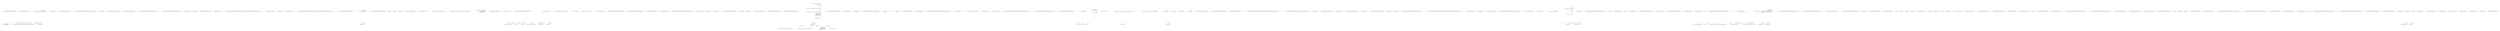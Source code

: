 digraph  {
m0_6 [cluster="Nancy.ViewEngines.DefaultViewLocationCache.GetLocatedViews()", file="DefaultViewLocationCache.cs", label="Entry Nancy.ViewEngines.DefaultViewLocationCache.GetLocatedViews()", span="19-19"];
m0_7 [cluster="Nancy.ViewEngines.DefaultViewLocationCache.GetLocatedViews()", file="DefaultViewLocationCache.cs", label="var supportedViewExtensions =\r\n                GetSupportedViewExtensions()", span="21-22"];
m0_8 [cluster="Nancy.ViewEngines.DefaultViewLocationCache.GetLocatedViews()", file="DefaultViewLocationCache.cs", label="var viewsLocatedByProviders = \r\n                this.viewLocationProvider.GetLocatedViews(supportedViewExtensions)", span="24-25"];
m0_9 [cluster="Nancy.ViewEngines.DefaultViewLocationCache.GetLocatedViews()", file="DefaultViewLocationCache.cs", label="return viewsLocatedByProviders;", span="27-27"];
m0_10 [cluster="Nancy.ViewEngines.DefaultViewLocationCache.GetLocatedViews()", file="DefaultViewLocationCache.cs", label="Exit Nancy.ViewEngines.DefaultViewLocationCache.GetLocatedViews()", span="19-19"];
m0_12 [cluster="Nancy.ViewEngines.IViewLocationProvider.GetLocatedViews(System.Collections.Generic.IEnumerable<string>)", file="DefaultViewLocationCache.cs", label="Entry Nancy.ViewEngines.IViewLocationProvider.GetLocatedViews(System.Collections.Generic.IEnumerable<string>)", span="15-15"];
m0_25 [cluster="Unk.GetEnumerator", file="DefaultViewLocationCache.cs", label="Entry Unk.GetEnumerator", span=""];
m0_21 [cluster="Nancy.ViewEngines.DefaultViewLocationCache.GetEnumerator()", file="DefaultViewLocationCache.cs", label="Entry Nancy.ViewEngines.DefaultViewLocationCache.GetEnumerator()", span="37-37"];
m0_22 [cluster="Nancy.ViewEngines.DefaultViewLocationCache.GetEnumerator()", file="DefaultViewLocationCache.cs", label="return StaticConfiguration.DisableCaches ? this.GetLocatedViews().GetEnumerator() : this.locatedViews.GetEnumerator();", span="39-39"];
m0_23 [cluster="Nancy.ViewEngines.DefaultViewLocationCache.GetEnumerator()", file="DefaultViewLocationCache.cs", label="Exit Nancy.ViewEngines.DefaultViewLocationCache.GetEnumerator()", span="37-37"];
m0_26 [cluster="Nancy.ViewEngines.DefaultViewLocationCache.System.Collections.IEnumerable.GetEnumerator()", file="DefaultViewLocationCache.cs", label="Entry Nancy.ViewEngines.DefaultViewLocationCache.System.Collections.IEnumerable.GetEnumerator()", span="42-42"];
m0_27 [cluster="Nancy.ViewEngines.DefaultViewLocationCache.System.Collections.IEnumerable.GetEnumerator()", file="DefaultViewLocationCache.cs", label="return GetEnumerator();", span="44-44"];
m0_28 [cluster="Nancy.ViewEngines.DefaultViewLocationCache.System.Collections.IEnumerable.GetEnumerator()", file="DefaultViewLocationCache.cs", label="Exit Nancy.ViewEngines.DefaultViewLocationCache.System.Collections.IEnumerable.GetEnumerator()", span="42-42"];
m0_11 [cluster="Unk.GetSupportedViewExtensions", file="DefaultViewLocationCache.cs", label="Entry Unk.GetSupportedViewExtensions", span=""];
m0_16 [cluster="Unk.SelectMany", file="DefaultViewLocationCache.cs", label="Entry Unk.SelectMany", span=""];
m0_24 [cluster="System.Collections.Generic.IEnumerable<T>.GetEnumerator()", file="DefaultViewLocationCache.cs", label="Entry System.Collections.Generic.IEnumerable<T>.GetEnumerator()", span="0-0"];
m0_5 [cluster="Unk.GetLocatedViews", file="DefaultViewLocationCache.cs", label="Entry Unk.GetLocatedViews", span=""];
m0_0 [cluster="Nancy.ViewEngines.DefaultViewLocationCache.DefaultViewLocationCache(Nancy.ViewEngines.IViewLocationProvider, System.Collections.Generic.IEnumerable<Nancy.ViewEngines.IViewEngine>)", file="DefaultViewLocationCache.cs", label="Entry Nancy.ViewEngines.DefaultViewLocationCache.DefaultViewLocationCache(Nancy.ViewEngines.IViewLocationProvider, System.Collections.Generic.IEnumerable<Nancy.ViewEngines.IViewEngine>)", span="12-12"];
m0_1 [cluster="Nancy.ViewEngines.DefaultViewLocationCache.DefaultViewLocationCache(Nancy.ViewEngines.IViewLocationProvider, System.Collections.Generic.IEnumerable<Nancy.ViewEngines.IViewEngine>)", file="DefaultViewLocationCache.cs", label="this.viewLocationProvider = viewLocationProvider", span="14-14"];
m0_2 [cluster="Nancy.ViewEngines.DefaultViewLocationCache.DefaultViewLocationCache(Nancy.ViewEngines.IViewLocationProvider, System.Collections.Generic.IEnumerable<Nancy.ViewEngines.IViewEngine>)", file="DefaultViewLocationCache.cs", label="this.viewEngines = viewEngines", span="15-15"];
m0_3 [cluster="Nancy.ViewEngines.DefaultViewLocationCache.DefaultViewLocationCache(Nancy.ViewEngines.IViewLocationProvider, System.Collections.Generic.IEnumerable<Nancy.ViewEngines.IViewEngine>)", file="DefaultViewLocationCache.cs", label="this.locatedViews = GetLocatedViews()", span="16-16"];
m0_4 [cluster="Nancy.ViewEngines.DefaultViewLocationCache.DefaultViewLocationCache(Nancy.ViewEngines.IViewLocationProvider, System.Collections.Generic.IEnumerable<Nancy.ViewEngines.IViewEngine>)", file="DefaultViewLocationCache.cs", label="Exit Nancy.ViewEngines.DefaultViewLocationCache.DefaultViewLocationCache(Nancy.ViewEngines.IViewLocationProvider, System.Collections.Generic.IEnumerable<Nancy.ViewEngines.IViewEngine>)", span="12-12"];
m0_13 [cluster="Nancy.ViewEngines.DefaultViewLocationCache.GetSupportedViewExtensions()", file="DefaultViewLocationCache.cs", label="Entry Nancy.ViewEngines.DefaultViewLocationCache.GetSupportedViewExtensions()", span="30-30"];
m0_14 [cluster="Nancy.ViewEngines.DefaultViewLocationCache.GetSupportedViewExtensions()", file="DefaultViewLocationCache.cs", label="return this.viewEngines\r\n                .SelectMany(engine => engine.Extensions)\r\n                .Distinct();", span="32-34"];
m0_15 [cluster="Nancy.ViewEngines.DefaultViewLocationCache.GetSupportedViewExtensions()", file="DefaultViewLocationCache.cs", label="Exit Nancy.ViewEngines.DefaultViewLocationCache.GetSupportedViewExtensions()", span="30-30"];
m0_18 [cluster="lambda expression", file="DefaultViewLocationCache.cs", label="Entry lambda expression", span="33-33"];
m0_19 [cluster="lambda expression", file="DefaultViewLocationCache.cs", label="engine.Extensions", span="33-33"];
m0_20 [cluster="lambda expression", file="DefaultViewLocationCache.cs", label="Exit lambda expression", span="33-33"];
m0_17 [cluster="Unk.Distinct", file="DefaultViewLocationCache.cs", label="Entry Unk.Distinct", span=""];
m0_29 [file="DefaultViewLocationCache.cs", label="Nancy.ViewEngines.DefaultViewLocationCache", span=""];
m1_0 [cluster="Nancy.Diagnostics.DiagnosticsHook.DiagnosticsHook()", file="DiagnosticsHook.cs", label="Entry Nancy.Diagnostics.DiagnosticsHook.DiagnosticsHook()", span="18-18"];
m1_1 [cluster="Nancy.Diagnostics.DiagnosticsHook.DiagnosticsHook()", color=green, community=0, file="DiagnosticsHook.cs", label="var keyGenerator = new DefaultModuleKeyGenerator()", prediction=0, span="20-20"];
m1_2 [cluster="Nancy.Diagnostics.DiagnosticsHook.DiagnosticsHook()", color=green, community=0, file="DiagnosticsHook.cs", label="var diagnosticsModuleCatalog = new DiagnosticsModuleCatalog(keyGenerator)", prediction=1, span="21-21"];
m1_4 [cluster="Nancy.Diagnostics.DiagnosticsHook.DiagnosticsHook()", color=green, community=0, file="DiagnosticsHook.cs", label="DiagnosticsRouteCache = new RouteCache(diagnosticsModuleCatalog, keyGenerator, new DefaultNancyContextFactory())", prediction=2, span="28-28"];
m1_3 [cluster="Nancy.Diagnostics.DiagnosticsHook.DiagnosticsHook()", color=green, community=1, file="DiagnosticsHook.cs", label="DiagnosticsRouteResolver = new DefaultRouteResolver(\r\n                diagnosticsModuleCatalog,\r\n                new DefaultRoutePatternMatcher(),\r\n                new DiagnosticsModuleBuilder())", prediction=3, span="23-26"];
m1_5 [cluster="Nancy.Diagnostics.DiagnosticsHook.DiagnosticsHook()", file="DiagnosticsHook.cs", label="Exit Nancy.Diagnostics.DiagnosticsHook.DiagnosticsHook()", span="18-18"];
m1_29 [cluster="Nancy.Diagnostics.DiagnosticsHook.ExecuteDiagnosticsModule(Nancy.NancyContext)", file="DiagnosticsHook.cs", label="Entry Nancy.Diagnostics.DiagnosticsHook.ExecuteDiagnosticsModule(Nancy.NancyContext)", span="58-58"];
m1_30 [cluster="Nancy.Diagnostics.DiagnosticsHook.ExecuteDiagnosticsModule(Nancy.NancyContext)", color=green, community=0, file="DiagnosticsHook.cs", label="var resolveResult = DiagnosticsRouteResolver.Resolve(ctx, DiagnosticsRouteCache)", prediction=4, span="61-61"];
m1_31 [cluster="Nancy.Diagnostics.DiagnosticsHook.ExecuteDiagnosticsModule(Nancy.NancyContext)", color=green, community=0, file="DiagnosticsHook.cs", label="ctx.Parameters = resolveResult.Item2", prediction=5, span="63-63"];
m1_32 [cluster="Nancy.Diagnostics.DiagnosticsHook.ExecuteDiagnosticsModule(Nancy.NancyContext)", color=green, community=0, file="DiagnosticsHook.cs", label="var resolveResultPreReq = resolveResult.Item3", prediction=6, span="64-64"];
m1_33 [cluster="Nancy.Diagnostics.DiagnosticsHook.ExecuteDiagnosticsModule(Nancy.NancyContext)", color=green, community=0, file="DiagnosticsHook.cs", label="var resolveResultPostReq = resolveResult.Item4", prediction=6, span="65-65"];
m1_36 [cluster="Nancy.Diagnostics.DiagnosticsHook.ExecuteDiagnosticsModule(Nancy.NancyContext)", color=green, community=0, file="DiagnosticsHook.cs", label="ctx.Response = resolveResult.Item1.Invoke(resolveResult.Item2)", prediction=8, span="70-70"];
m1_34 [cluster="Nancy.Diagnostics.DiagnosticsHook.ExecuteDiagnosticsModule(Nancy.NancyContext)", color=green, community=0, file="DiagnosticsHook.cs", label="ExecuteRoutePreReq(ctx, resolveResultPreReq)", prediction=6, span="66-66"];
m1_35 [cluster="Nancy.Diagnostics.DiagnosticsHook.ExecuteDiagnosticsModule(Nancy.NancyContext)", color=green, community=0, file="DiagnosticsHook.cs", label="ctx.Response == null", prediction=6, span="68-68"];
m1_37 [cluster="Nancy.Diagnostics.DiagnosticsHook.ExecuteDiagnosticsModule(Nancy.NancyContext)", color=green, community=0, file="DiagnosticsHook.cs", label="ctx.Request.Method.ToUpperInvariant() == ''HEAD''", prediction=6, span="73-73"];
m1_38 [cluster="Nancy.Diagnostics.DiagnosticsHook.ExecuteDiagnosticsModule(Nancy.NancyContext)", color=green, community=0, file="DiagnosticsHook.cs", label="ctx.Response = new HeadResponse(ctx.Response)", prediction=12, span="75-75"];
m1_39 [cluster="Nancy.Diagnostics.DiagnosticsHook.ExecuteDiagnosticsModule(Nancy.NancyContext)", color=green, community=0, file="DiagnosticsHook.cs", label="resolveResultPostReq != null", prediction=6, span="78-78"];
m1_40 [cluster="Nancy.Diagnostics.DiagnosticsHook.ExecuteDiagnosticsModule(Nancy.NancyContext)", color=green, community=0, file="DiagnosticsHook.cs", label="resolveResultPostReq.Invoke(ctx)", prediction=6, span="80-80"];
m1_41 [cluster="Nancy.Diagnostics.DiagnosticsHook.ExecuteDiagnosticsModule(Nancy.NancyContext)", color=green, community=0, file="DiagnosticsHook.cs", label="return ctx.Response;", prediction=6, span="84-84"];
m1_42 [cluster="Nancy.Diagnostics.DiagnosticsHook.ExecuteDiagnosticsModule(Nancy.NancyContext)", file="DiagnosticsHook.cs", label="Exit Nancy.Diagnostics.DiagnosticsHook.ExecuteDiagnosticsModule(Nancy.NancyContext)", span="58-58"];
m1_6 [cluster="Nancy.Bootstrapper.DefaultModuleKeyGenerator.DefaultModuleKeyGenerator()", file="DiagnosticsHook.cs", label="Entry Nancy.Bootstrapper.DefaultModuleKeyGenerator.DefaultModuleKeyGenerator()", span="7-7"];
m1_47 [cluster="Nancy.HeadResponse.HeadResponse(Nancy.Response)", file="DiagnosticsHook.cs", label="Entry Nancy.HeadResponse.HeadResponse(Nancy.Response)", span="13-13"];
m1_28 [cluster="System.IO.Path.GetFileName(string)", file="DiagnosticsHook.cs", label="Entry System.IO.Path.GetFileName(string)", span="0-0"];
m1_27 [cluster="Nancy.Diagnostics.EmbeddedFileResponse.EmbeddedFileResponse(System.Reflection.Assembly, string, string)", file="DiagnosticsHook.cs", label="Entry Nancy.Diagnostics.EmbeddedFileResponse.EmbeddedFileResponse(System.Reflection.Assembly, string, string)", span="17-17"];
m1_55 [cluster="System.Func<T, TResult>.Invoke(T)", file="DiagnosticsHook.cs", label="Entry System.Func<T, TResult>.Invoke(T)", span="0-0"];
m1_46 [cluster="string.ToUpperInvariant()", file="DiagnosticsHook.cs", label="Entry string.ToUpperInvariant()", span="0-0"];
m1_48 [cluster="System.Action<T>.Invoke(T)", file="DiagnosticsHook.cs", label="Entry System.Action<T>.Invoke(T)", span="0-0"];
m1_9 [cluster="Nancy.Routing.DefaultRoutePatternMatcher.DefaultRoutePatternMatcher()", file="DiagnosticsHook.cs", label="Entry Nancy.Routing.DefaultRoutePatternMatcher.DefaultRoutePatternMatcher()", span="12-12"];
m1_11 [cluster="RouteCache.cstr", file="DiagnosticsHook.cs", label="Entry RouteCache.cstr", span=""];
m1_8 [cluster="DefaultRouteResolver.cstr", file="DiagnosticsHook.cs", label="Entry DefaultRouteResolver.cstr", span=""];
m1_26 [cluster="string.StartsWith(string, System.StringComparison)", file="DiagnosticsHook.cs", label="Entry string.StartsWith(string, System.StringComparison)", span="0-0"];
m1_12 [cluster="Nancy.DefaultNancyContextFactory.DefaultNancyContextFactory()", file="DiagnosticsHook.cs", label="Entry Nancy.DefaultNancyContextFactory.DefaultNancyContextFactory()", span="5-5"];
m1_13 [cluster="Nancy.Diagnostics.DiagnosticsHook.Enable(Nancy.Bootstrapper.IPipelines)", file="DiagnosticsHook.cs", label="Entry Nancy.Diagnostics.DiagnosticsHook.Enable(Nancy.Bootstrapper.IPipelines)", span="31-31"];
m1_14 [cluster="Nancy.Diagnostics.DiagnosticsHook.Enable(Nancy.Bootstrapper.IPipelines)", color=green, community=1, file="DiagnosticsHook.cs", label="pipelines.BeforeRequest.AddItemToStartOfPipeline(ctx =>\r\n                {\r\n                    if (!ctx.ControlPanelEnabled)\r\n                    {\r\n                        return null;\r\n                    }\r\n\r\n                    if (!ctx.Request.Path.StartsWith(ControlPanelPrefix, StringComparison.OrdinalIgnoreCase))\r\n                    {\r\n                        return null;\r\n                    }\r\n\r\n                    if (ctx.Request.Path.StartsWith(ResourcePrefix, StringComparison.OrdinalIgnoreCase))\r\n                    {\r\n                        return new EmbeddedFileResponse(\r\n                            typeof(DiagnosticsHook).Assembly,\r\n                            ''Nancy.Diagnostics.Resources'',\r\n                            Path.GetFileName(ctx.Request.Url.Path)\r\n                            );\r\n                    }\r\n\r\n                    return ExecuteDiagnosticsModule(ctx);\r\n                })", prediction=16, span="33-55"];
m1_15 [cluster="Nancy.Diagnostics.DiagnosticsHook.Enable(Nancy.Bootstrapper.IPipelines)", file="DiagnosticsHook.cs", label="Exit Nancy.Diagnostics.DiagnosticsHook.Enable(Nancy.Bootstrapper.IPipelines)", span="31-31"];
m1_7 [cluster="DiagnosticsModuleCatalog.cstr", file="DiagnosticsHook.cs", label="Entry DiagnosticsModuleCatalog.cstr", span=""];
m1_10 [cluster="DiagnosticsModuleBuilder.cstr", file="DiagnosticsHook.cs", label="Entry DiagnosticsModuleBuilder.cstr", span=""];
m1_43 [cluster="Nancy.Routing.IRouteResolver.Resolve(Nancy.NancyContext, Nancy.Routing.IRouteCache)", file="DiagnosticsHook.cs", label="Entry Nancy.Routing.IRouteResolver.Resolve(Nancy.NancyContext, Nancy.Routing.IRouteCache)", span="15-15"];
m1_17 [cluster="lambda expression", file="DiagnosticsHook.cs", label="Entry lambda expression", span="33-55"];
m1_18 [cluster="lambda expression", color=green, community=0, file="DiagnosticsHook.cs", label="!ctx.ControlPanelEnabled", prediction=17, span="35-35"];
m1_19 [cluster="lambda expression", color=green, community=0, file="DiagnosticsHook.cs", label="return null;", prediction=18, span="37-37"];
m1_20 [cluster="lambda expression", color=green, community=0, file="DiagnosticsHook.cs", label="!ctx.Request.Path.StartsWith(ControlPanelPrefix, StringComparison.OrdinalIgnoreCase)", prediction=19, span="40-40"];
m1_21 [cluster="lambda expression", color=green, community=0, file="DiagnosticsHook.cs", label="return null;", prediction=20, span="42-42"];
m1_22 [cluster="lambda expression", color=green, community=0, file="DiagnosticsHook.cs", label="ctx.Request.Path.StartsWith(ResourcePrefix, StringComparison.OrdinalIgnoreCase)", prediction=19, span="45-45"];
m1_23 [cluster="lambda expression", color=green, community=1, file="DiagnosticsHook.cs", label="return new EmbeddedFileResponse(\r\n                            typeof(DiagnosticsHook).Assembly,\r\n                            ''Nancy.Diagnostics.Resources'',\r\n                            Path.GetFileName(ctx.Request.Url.Path)\r\n                            );", prediction=19, span="47-51"];
m1_24 [cluster="lambda expression", color=green, community=0, file="DiagnosticsHook.cs", label="return ExecuteDiagnosticsModule(ctx);", prediction=19, span="54-54"];
m1_25 [cluster="lambda expression", file="DiagnosticsHook.cs", label="Exit lambda expression", span="33-55"];
m1_45 [cluster="Nancy.Routing.Route.Invoke(Nancy.DynamicDictionary)", file="DiagnosticsHook.cs", label="Entry Nancy.Routing.Route.Invoke(Nancy.DynamicDictionary)", span="26-26"];
m1_16 [cluster="Unk.AddItemToStartOfPipeline", file="DiagnosticsHook.cs", label="Entry Unk.AddItemToStartOfPipeline", span=""];
m1_44 [cluster="Nancy.Diagnostics.DiagnosticsHook.ExecuteRoutePreReq(Nancy.NancyContext, System.Func<Nancy.NancyContext, Nancy.Response>)", file="DiagnosticsHook.cs", label="Entry Nancy.Diagnostics.DiagnosticsHook.ExecuteRoutePreReq(Nancy.NancyContext, System.Func<Nancy.NancyContext, Nancy.Response>)", span="87-87"];
m1_49 [cluster="Nancy.Diagnostics.DiagnosticsHook.ExecuteRoutePreReq(Nancy.NancyContext, System.Func<Nancy.NancyContext, Nancy.Response>)", color=green, community=0, file="DiagnosticsHook.cs", label="resolveResultPreReq == null", prediction=24, span="89-89"];
m1_50 [cluster="Nancy.Diagnostics.DiagnosticsHook.ExecuteRoutePreReq(Nancy.NancyContext, System.Func<Nancy.NancyContext, Nancy.Response>)", color=green, community=0, file="DiagnosticsHook.cs", label="return;", prediction=25, span="91-91"];
m1_51 [cluster="Nancy.Diagnostics.DiagnosticsHook.ExecuteRoutePreReq(Nancy.NancyContext, System.Func<Nancy.NancyContext, Nancy.Response>)", color=green, community=0, file="DiagnosticsHook.cs", label="var resolveResultPreReqResponse = resolveResultPreReq.Invoke(context)", prediction=26, span="94-94"];
m1_52 [cluster="Nancy.Diagnostics.DiagnosticsHook.ExecuteRoutePreReq(Nancy.NancyContext, System.Func<Nancy.NancyContext, Nancy.Response>)", color=green, community=0, file="DiagnosticsHook.cs", label="resolveResultPreReqResponse != null", prediction=27, span="96-96"];
m1_53 [cluster="Nancy.Diagnostics.DiagnosticsHook.ExecuteRoutePreReq(Nancy.NancyContext, System.Func<Nancy.NancyContext, Nancy.Response>)", color=green, community=0, file="DiagnosticsHook.cs", label="context.Response = resolveResultPreReqResponse", prediction=28, span="98-98"];
m1_54 [cluster="Nancy.Diagnostics.DiagnosticsHook.ExecuteRoutePreReq(Nancy.NancyContext, System.Func<Nancy.NancyContext, Nancy.Response>)", file="DiagnosticsHook.cs", label="Exit Nancy.Diagnostics.DiagnosticsHook.ExecuteRoutePreReq(Nancy.NancyContext, System.Func<Nancy.NancyContext, Nancy.Response>)", span="87-87"];
m6_16 [cluster="Nancy.Diagnostics.EmbeddedFileResponse.EmbeddedFileResponse(System.Reflection.Assembly, string, string)", file="DiagnosticsViewRenderer.cs", label="Entry Nancy.Diagnostics.EmbeddedFileResponse.EmbeddedFileResponse(System.Reflection.Assembly, string, string)", span="17-17"];
m6_0 [cluster="Nancy.Diagnostics.DiagnosticsViewRenderer.RenderView(string, dynamic)", file="DiagnosticsViewRenderer.cs", label="Entry Nancy.Diagnostics.DiagnosticsViewRenderer.RenderView(string, dynamic)", span="19-19"];
m6_1 [cluster="Nancy.Diagnostics.DiagnosticsViewRenderer.RenderView(string, dynamic)", color=green, community=1, file="DiagnosticsViewRenderer.cs", label="var engine =\r\n                new SuperSimpleViewEngineWrapper()", prediction=29, span="21-22"];
m6_2 [cluster="Nancy.Diagnostics.DiagnosticsViewRenderer.RenderView(string, dynamic)", color=green, community=0, file="DiagnosticsViewRenderer.cs", label="name = string.Concat(name, ''.sshtml'')", prediction=30, span="24-24"];
m6_12 [cluster="Nancy.Diagnostics.DiagnosticsViewRenderer.RenderView(string, dynamic)", color=green, community=0, file="DiagnosticsViewRenderer.cs", label="return engine.RenderView(location, model, renderContext);", prediction=29, span="51-51"];
m6_3 [cluster="Nancy.Diagnostics.DiagnosticsViewRenderer.RenderView(string, dynamic)", color=green, community=1, file="DiagnosticsViewRenderer.cs", label="var view =\r\n                new EmbeddedFileResponse(typeof(DiagnosticsViewRenderer).Assembly, ''Nancy.Diagnostics.Views'', name)", prediction=32, span="26-27"];
m6_7 [cluster="Nancy.Diagnostics.DiagnosticsViewRenderer.RenderView(string, dynamic)", color=green, community=1, file="DiagnosticsViewRenderer.cs", label="var location = new ViewLocationResult(\r\n                ''Nancy/Diagnostics/Views'',\r\n                name,\r\n                ''sshtml'',\r\n                () => new StreamReader(stream))", prediction=29, span="35-39"];
m6_11 [cluster="Nancy.Diagnostics.DiagnosticsViewRenderer.RenderView(string, dynamic)", color=green, community=0, file="DiagnosticsViewRenderer.cs", label="var renderContext = \r\n                new DefaultRenderContext(null, cache, new ViewLocationContext() { Context = context })", prediction=34, span="48-49"];
m6_4 [cluster="Nancy.Diagnostics.DiagnosticsViewRenderer.RenderView(string, dynamic)", color=green, community=1, file="DiagnosticsViewRenderer.cs", label="var stream =\r\n                new MemoryStream()", prediction=35, span="29-30"];
m6_5 [cluster="Nancy.Diagnostics.DiagnosticsViewRenderer.RenderView(string, dynamic)", color=green, community=0, file="DiagnosticsViewRenderer.cs", label="view.Contents.Invoke(stream)", prediction=32, span="32-32"];
m6_6 [cluster="Nancy.Diagnostics.DiagnosticsViewRenderer.RenderView(string, dynamic)", color=green, community=0, file="DiagnosticsViewRenderer.cs", label="stream.Position = 0", prediction=37, span="33-33"];
m6_8 [cluster="Nancy.Diagnostics.DiagnosticsViewRenderer.RenderView(string, dynamic)", color=green, community=0, file="DiagnosticsViewRenderer.cs", label="var cache = new DefaultViewCache()", prediction=38, span="41-41"];
m6_9 [cluster="Nancy.Diagnostics.DiagnosticsViewRenderer.RenderView(string, dynamic)", color=green, community=0, file="DiagnosticsViewRenderer.cs", label="var context = \r\n                new NancyContext()", prediction=39, span="43-44"];
m6_10 [cluster="Nancy.Diagnostics.DiagnosticsViewRenderer.RenderView(string, dynamic)", color=green, community=0, file="DiagnosticsViewRenderer.cs", label="context.Items.Add(CsrfToken.DEFAULT_CSRF_KEY, ''DIAGNOSTICSTOKEN'')", prediction=40, span="46-46"];
m6_13 [cluster="Nancy.Diagnostics.DiagnosticsViewRenderer.RenderView(string, dynamic)", file="DiagnosticsViewRenderer.cs", label="Exit Nancy.Diagnostics.DiagnosticsViewRenderer.RenderView(string, dynamic)", span="19-19"];
m6_29 [cluster="System.IO.StreamReader.StreamReader(System.IO.Stream)", file="DiagnosticsViewRenderer.cs", label="Entry System.IO.StreamReader.StreamReader(System.IO.Stream)", span="0-0"];
m6_23 [cluster="Nancy.ViewEngines.DefaultRenderContext.DefaultRenderContext(Nancy.ViewEngines.IViewResolver, Nancy.ViewEngines.IViewCache, Nancy.ViewEngines.ViewLocationContext)", file="DiagnosticsViewRenderer.cs", label="Entry Nancy.ViewEngines.DefaultRenderContext.DefaultRenderContext(Nancy.ViewEngines.IViewResolver, Nancy.ViewEngines.IViewCache, Nancy.ViewEngines.ViewLocationContext)", span="24-24"];
m6_19 [cluster="Nancy.ViewEngines.ViewLocationResult.ViewLocationResult(string, string, string, System.Func<System.IO.TextReader>)", file="DiagnosticsViewRenderer.cs", label="Entry Nancy.ViewEngines.ViewLocationResult.ViewLocationResult(string, string, string, System.Func<System.IO.TextReader>)", span="17-17"];
m6_15 [cluster="string.Concat(string, string)", file="DiagnosticsViewRenderer.cs", label="Entry string.Concat(string, string)", span="0-0"];
m6_20 [cluster="Nancy.ViewEngines.DefaultViewCache.DefaultViewCache()", file="DiagnosticsViewRenderer.cs", label="Entry Nancy.ViewEngines.DefaultViewCache.DefaultViewCache()", span="15-15"];
m6_21 [cluster="Nancy.NancyContext.NancyContext()", file="DiagnosticsViewRenderer.cs", label="Entry Nancy.NancyContext.NancyContext()", span="17-17"];
m6_24 [cluster="Nancy.ViewEngines.ViewLocationContext.ViewLocationContext()", file="DiagnosticsViewRenderer.cs", label="Entry Nancy.ViewEngines.ViewLocationContext.ViewLocationContext()", span="5-5"];
m6_18 [cluster="System.Action<T>.Invoke(T)", file="DiagnosticsViewRenderer.cs", label="Entry System.Action<T>.Invoke(T)", span="0-0"];
m6_22 [cluster="System.Collections.Generic.IDictionary<TKey, TValue>.Add(TKey, TValue)", file="DiagnosticsViewRenderer.cs", label="Entry System.Collections.Generic.IDictionary<TKey, TValue>.Add(TKey, TValue)", span="0-0"];
m6_26 [cluster="lambda expression", file="DiagnosticsViewRenderer.cs", label="Entry lambda expression", span="39-39"];
m6_27 [cluster="lambda expression", color=green, community=0, file="DiagnosticsViewRenderer.cs", label="new StreamReader(stream)", prediction=35, span="39-39"];
m6_28 [cluster="lambda expression", file="DiagnosticsViewRenderer.cs", label="Exit lambda expression", span="39-39"];
m6_14 [cluster="Nancy.ViewEngines.SuperSimpleViewEngine.SuperSimpleViewEngineWrapper.SuperSimpleViewEngineWrapper()", file="DiagnosticsViewRenderer.cs", label="Entry Nancy.ViewEngines.SuperSimpleViewEngine.SuperSimpleViewEngineWrapper.SuperSimpleViewEngineWrapper()", span="11-11"];
m6_25 [cluster="Nancy.ViewEngines.SuperSimpleViewEngine.SuperSimpleViewEngineWrapper.RenderView(Nancy.ViewEngines.ViewLocationResult, dynamic, Nancy.ViewEngines.IRenderContext)", file="DiagnosticsViewRenderer.cs", label="Entry Nancy.ViewEngines.SuperSimpleViewEngine.SuperSimpleViewEngineWrapper.RenderView(Nancy.ViewEngines.ViewLocationResult, dynamic, Nancy.ViewEngines.IRenderContext)", span="43-43"];
m6_17 [cluster="System.IO.MemoryStream.MemoryStream()", file="DiagnosticsViewRenderer.cs", label="Entry System.IO.MemoryStream.MemoryStream()", span="0-0"];
m6_30 [file="DiagnosticsViewRenderer.cs", label=stream, span=""];
m7_41 [cluster="string.Replace(string, string)", file="EmbeddedFileResponse.cs", label="Entry string.Replace(string, string)", span="0-0"];
m7_17 [cluster="System.IO.Stream.CopyTo(System.IO.Stream)", file="EmbeddedFileResponse.cs", label="Entry System.IO.Stream.CopyTo(System.IO.Stream)", span="0-0"];
m7_4 [cluster="Nancy.Diagnostics.EmbeddedFileResponse.EmbeddedFileResponse(System.Reflection.Assembly, string, string)", file="EmbeddedFileResponse.cs", label="Entry Nancy.Diagnostics.EmbeddedFileResponse.EmbeddedFileResponse(System.Reflection.Assembly, string, string)", span="17-17"];
m7_5 [cluster="Nancy.Diagnostics.EmbeddedFileResponse.EmbeddedFileResponse(System.Reflection.Assembly, string, string)", color=green, community=0, file="EmbeddedFileResponse.cs", label="this.ContentType = MimeTypes.GetMimeType(name)", prediction=42, span="19-19"];
m7_6 [cluster="Nancy.Diagnostics.EmbeddedFileResponse.EmbeddedFileResponse(System.Reflection.Assembly, string, string)", color=green, community=0, file="EmbeddedFileResponse.cs", label="this.StatusCode = HttpStatusCode.OK", prediction=43, span="20-20"];
m7_7 [cluster="Nancy.Diagnostics.EmbeddedFileResponse.EmbeddedFileResponse(System.Reflection.Assembly, string, string)", color=green, community=1, file="EmbeddedFileResponse.cs", label="this.Contents = stream =>\r\n            {\r\n                var content = \r\n                    GetResourceContent(assembly, resourcePath, name);\r\n\r\n                if (content != null)\r\n                {\r\n                    content.CopyTo(stream);\r\n                }\r\n                else\r\n                {\r\n                    stream.Write(ErrorText, 0, ErrorText.Length);\r\n                }\r\n            }", prediction=44, span="22-35"];
m7_8 [cluster="Nancy.Diagnostics.EmbeddedFileResponse.EmbeddedFileResponse(System.Reflection.Assembly, string, string)", file="EmbeddedFileResponse.cs", label="Exit Nancy.Diagnostics.EmbeddedFileResponse.EmbeddedFileResponse(System.Reflection.Assembly, string, string)", span="17-17"];
m7_24 [cluster="Unk.Where", file="EmbeddedFileResponse.cs", label="Entry Unk.Where", span=""];
m7_3 [cluster="System.Text.Encoding.GetBytes(string)", file="EmbeddedFileResponse.cs", label="Entry System.Text.Encoding.GetBytes(string)", span="0-0"];
m7_27 [cluster="Unk.Concat", file="EmbeddedFileResponse.cs", label="Entry Unk.Concat", span=""];
m7_29 [cluster="Unk.GetManifestResourceStream", file="EmbeddedFileResponse.cs", label="Entry Unk.GetManifestResourceStream", span=""];
m7_0 [cluster="Nancy.Diagnostics.EmbeddedFileResponse.EmbeddedFileResponse()", file="EmbeddedFileResponse.cs", label="Entry Nancy.Diagnostics.EmbeddedFileResponse.EmbeddedFileResponse()", span="12-12"];
m7_1 [cluster="Nancy.Diagnostics.EmbeddedFileResponse.EmbeddedFileResponse()", color=green, community=0, file="EmbeddedFileResponse.cs", label="ErrorText = Encoding.UTF8.GetBytes(''NOT FOUND'')", prediction=45, span="14-14"];
m7_2 [cluster="Nancy.Diagnostics.EmbeddedFileResponse.EmbeddedFileResponse()", file="EmbeddedFileResponse.cs", label="Exit Nancy.Diagnostics.EmbeddedFileResponse.EmbeddedFileResponse()", span="12-12"];
m7_38 [cluster="Unk.GetFileNameFromResourceName", file="EmbeddedFileResponse.cs", label="Entry Unk.GetFileNameFromResourceName", span=""];
m7_18 [cluster="System.IO.Stream.Write(byte[], int, int)", file="EmbeddedFileResponse.cs", label="Entry System.IO.Stream.Write(byte[], int, int)", span="0-0"];
m7_16 [cluster="Nancy.Diagnostics.EmbeddedFileResponse.GetResourceContent(System.Reflection.Assembly, string, string)", file="EmbeddedFileResponse.cs", label="Entry Nancy.Diagnostics.EmbeddedFileResponse.GetResourceContent(System.Reflection.Assembly, string, string)", span="38-38"];
m7_19 [cluster="Nancy.Diagnostics.EmbeddedFileResponse.GetResourceContent(System.Reflection.Assembly, string, string)", color=green, community=1, file="EmbeddedFileResponse.cs", label="var resourceName = assembly\r\n                .GetManifestResourceNames()\r\n                .Where(x => GetFileNameFromResourceName(resourcePath, x).Equals(name, StringComparison.OrdinalIgnoreCase))\r\n                .Select(x => GetFileNameFromResourceName(resourcePath, x))\r\n                .FirstOrDefault()", prediction=46, span="40-44"];
m7_20 [cluster="Nancy.Diagnostics.EmbeddedFileResponse.GetResourceContent(System.Reflection.Assembly, string, string)", color=green, community=1, file="EmbeddedFileResponse.cs", label="resourceName =\r\n                string.Concat(resourcePath, ''.'', resourceName)", prediction=47, span="46-47"];
m7_21 [cluster="Nancy.Diagnostics.EmbeddedFileResponse.GetResourceContent(System.Reflection.Assembly, string, string)", color=green, community=0, file="EmbeddedFileResponse.cs", label="return this.GetType().Assembly.GetManifestResourceStream(resourceName);", prediction=47, span="49-49"];
m7_22 [cluster="Nancy.Diagnostics.EmbeddedFileResponse.GetResourceContent(System.Reflection.Assembly, string, string)", file="EmbeddedFileResponse.cs", label="Exit Nancy.Diagnostics.EmbeddedFileResponse.GetResourceContent(System.Reflection.Assembly, string, string)", span="38-38"];
m7_33 [cluster="Nancy.Diagnostics.EmbeddedFileResponse.GetFileNameFromResourceName(string, string)", file="EmbeddedFileResponse.cs", label="Entry Nancy.Diagnostics.EmbeddedFileResponse.GetFileNameFromResourceName(string, string)", span="52-52"];
m7_39 [cluster="Nancy.Diagnostics.EmbeddedFileResponse.GetFileNameFromResourceName(string, string)", color=green, community=0, file="EmbeddedFileResponse.cs", label="return resourceName.Replace(resourcePath, string.Empty).Substring(1);", prediction=49, span="54-54"];
m7_40 [cluster="Nancy.Diagnostics.EmbeddedFileResponse.GetFileNameFromResourceName(string, string)", file="EmbeddedFileResponse.cs", label="Exit Nancy.Diagnostics.EmbeddedFileResponse.GetFileNameFromResourceName(string, string)", span="52-52"];
m7_28 [cluster="object.GetType()", file="EmbeddedFileResponse.cs", label="Entry object.GetType()", span="0-0"];
m7_23 [cluster="System.Reflection.Assembly.GetManifestResourceNames()", file="EmbeddedFileResponse.cs", label="Entry System.Reflection.Assembly.GetManifestResourceNames()", span="0-0"];
m7_34 [cluster="string.Equals(string, System.StringComparison)", file="EmbeddedFileResponse.cs", label="Entry string.Equals(string, System.StringComparison)", span="0-0"];
m7_35 [cluster="lambda expression", file="EmbeddedFileResponse.cs", label="Entry lambda expression", span="43-43"];
m7_13 [cluster="lambda expression", color=green, community=0, file="EmbeddedFileResponse.cs", label="content.CopyTo(stream)", prediction=44, span="29-29"];
m7_14 [cluster="lambda expression", color=green, community=0, file="EmbeddedFileResponse.cs", label="stream.Write(ErrorText, 0, ErrorText.Length)", prediction=44, span="33-33"];
m7_11 [cluster="lambda expression", color=green, community=0, file="EmbeddedFileResponse.cs", label="var content = \r\n                    GetResourceContent(assembly, resourcePath, name)", prediction=44, span="24-25"];
m7_10 [cluster="lambda expression", file="EmbeddedFileResponse.cs", label="Entry lambda expression", span="22-35"];
m7_12 [cluster="lambda expression", color=green, community=0, file="EmbeddedFileResponse.cs", label="content != null", prediction=53, span="27-27"];
m7_15 [cluster="lambda expression", file="EmbeddedFileResponse.cs", label="Exit lambda expression", span="22-35"];
m7_30 [cluster="lambda expression", file="EmbeddedFileResponse.cs", label="Entry lambda expression", span="42-42"];
m7_31 [cluster="lambda expression", color=green, community=0, file="EmbeddedFileResponse.cs", label="GetFileNameFromResourceName(resourcePath, x).Equals(name, StringComparison.OrdinalIgnoreCase)", prediction=47, span="42-42"];
m7_32 [cluster="lambda expression", file="EmbeddedFileResponse.cs", label="Exit lambda expression", span="42-42"];
m7_36 [cluster="lambda expression", color=green, community=1, file="EmbeddedFileResponse.cs", label="GetFileNameFromResourceName(resourcePath, x)", prediction=47, span="43-43"];
m7_37 [cluster="lambda expression", file="EmbeddedFileResponse.cs", label="Exit lambda expression", span="43-43"];
m7_9 [cluster="Nancy.MimeTypes.GetMimeType(string)", file="EmbeddedFileResponse.cs", label="Entry Nancy.MimeTypes.GetMimeType(string)", span="584-584"];
m7_26 [cluster="Unk.FirstOrDefault", file="EmbeddedFileResponse.cs", label="Entry Unk.FirstOrDefault", span=""];
m7_42 [cluster="string.Substring(int)", file="EmbeddedFileResponse.cs", label="Entry string.Substring(int)", span="0-0"];
m7_25 [cluster="Unk.Select", file="EmbeddedFileResponse.cs", label="Entry Unk.Select", span=""];
m7_43 [file="EmbeddedFileResponse.cs", label="Nancy.Diagnostics.EmbeddedFileResponse", span=""];
m7_44 [file="EmbeddedFileResponse.cs", label="System.Reflection.Assembly", span=""];
m7_45 [file="EmbeddedFileResponse.cs", label=string, span=""];
m7_46 [file="EmbeddedFileResponse.cs", label=string, span=""];
m7_47 [file="EmbeddedFileResponse.cs", label=string, span=""];
m7_48 [file="EmbeddedFileResponse.cs", label=string, span=""];
m8_13 [cluster="System.Guid.NewGuid()", file="IDiagnosticSessions.cs", label="Entry System.Guid.NewGuid()", span="0-0"];
m8_15 [cluster="System.Collections.Generic.ICollection<T>.Add(T)", file="IDiagnosticSessions.cs", label="Entry System.Collections.Generic.ICollection<T>.Add(T)", span="0-0"];
m8_8 [cluster="Nancy.Diagnostics.DefaultDiagnosticSessions.CreateSession()", file="IDiagnosticSessions.cs", label="Entry Nancy.Diagnostics.DefaultDiagnosticSessions.CreateSession()", span="21-21"];
m8_12 [cluster="Nancy.Diagnostics.DefaultDiagnosticSessions.CreateSession()", file="IDiagnosticSessions.cs", label="Exit Nancy.Diagnostics.DefaultDiagnosticSessions.CreateSession()", span="21-21"];
m8_6 [cluster="Nancy.Diagnostics.IDiagnosticSessions.Clear()", file="IDiagnosticSessions.cs", label="Entry Nancy.Diagnostics.IDiagnosticSessions.Clear()", span="14-14"];
m8_7 [cluster="Nancy.Diagnostics.IDiagnosticSessions.Clear()", file="IDiagnosticSessions.cs", label="Exit Nancy.Diagnostics.IDiagnosticSessions.Clear()", span="14-14"];
m8_22 [cluster="Unk.FirstOrDefault", file="IDiagnosticSessions.cs", label="Entry Unk.FirstOrDefault", span=""];
m8_30 [cluster="Nancy.Diagnostics.DefaultDiagnosticSessions.Clear()", file="IDiagnosticSessions.cs", label="Entry Nancy.Diagnostics.DefaultDiagnosticSessions.Clear()", span="48-48"];
m8_32 [cluster="Nancy.Diagnostics.DefaultDiagnosticSessions.Clear()", file="IDiagnosticSessions.cs", label="Exit Nancy.Diagnostics.DefaultDiagnosticSessions.Clear()", span="48-48"];
m8_2 [cluster="Nancy.Diagnostics.IDiagnosticSessions.AddRequestDiagnosticToSession(System.Guid, Nancy.NancyContext)", file="IDiagnosticSessions.cs", label="Entry Nancy.Diagnostics.IDiagnosticSessions.AddRequestDiagnosticToSession(System.Guid, Nancy.NancyContext)", span="10-10"];
m8_3 [cluster="Nancy.Diagnostics.IDiagnosticSessions.AddRequestDiagnosticToSession(System.Guid, Nancy.NancyContext)", file="IDiagnosticSessions.cs", label="Exit Nancy.Diagnostics.IDiagnosticSessions.AddRequestDiagnosticToSession(System.Guid, Nancy.NancyContext)", span="10-10"];
m8_27 [cluster="Nancy.Diagnostics.DefaultDiagnosticSessions.GetSessions()", file="IDiagnosticSessions.cs", label="Entry Nancy.Diagnostics.DefaultDiagnosticSessions.GetSessions()", span="43-43"];
m8_29 [cluster="Nancy.Diagnostics.DefaultDiagnosticSessions.GetSessions()", file="IDiagnosticSessions.cs", label="Exit Nancy.Diagnostics.DefaultDiagnosticSessions.GetSessions()", span="43-43"];
m8_33 [cluster="System.Collections.Generic.ICollection<T>.Clear()", file="IDiagnosticSessions.cs", label="Entry System.Collections.Generic.ICollection<T>.Clear()", span="0-0"];
m8_14 [cluster="Nancy.Diagnostics.DiagnosticSession.DiagnosticSession(System.Guid)", file="IDiagnosticSessions.cs", label="Entry Nancy.Diagnostics.DiagnosticSession.DiagnosticSession(System.Guid)", span="11-11"];
m8_23 [cluster="Unk.Add", file="IDiagnosticSessions.cs", label="Entry Unk.Add", span=""];
m8_24 [cluster="lambda expression", file="IDiagnosticSessions.cs", label="Entry lambda expression", span="33-33"];
m8_26 [cluster="lambda expression", file="IDiagnosticSessions.cs", label="Exit lambda expression", span="33-33"];
m8_4 [cluster="Nancy.Diagnostics.IDiagnosticSessions.GetSessions()", file="IDiagnosticSessions.cs", label="Entry Nancy.Diagnostics.IDiagnosticSessions.GetSessions()", span="12-12"];
m8_5 [cluster="Nancy.Diagnostics.IDiagnosticSessions.GetSessions()", file="IDiagnosticSessions.cs", label="Exit Nancy.Diagnostics.IDiagnosticSessions.GetSessions()", span="12-12"];
m8_16 [cluster="Nancy.Diagnostics.DefaultDiagnosticSessions.AddRequestDiagnosticToSession(System.Guid, Nancy.NancyContext)", file="IDiagnosticSessions.cs", label="Entry Nancy.Diagnostics.DefaultDiagnosticSessions.AddRequestDiagnosticToSession(System.Guid, Nancy.NancyContext)", span="31-31"];
m8_21 [cluster="Nancy.Diagnostics.DefaultDiagnosticSessions.AddRequestDiagnosticToSession(System.Guid, Nancy.NancyContext)", file="IDiagnosticSessions.cs", label="Exit Nancy.Diagnostics.DefaultDiagnosticSessions.AddRequestDiagnosticToSession(System.Guid, Nancy.NancyContext)", span="31-31"];
m8_0 [cluster="Nancy.Diagnostics.IDiagnosticSessions.CreateSession()", file="IDiagnosticSessions.cs", label="Entry Nancy.Diagnostics.IDiagnosticSessions.CreateSession()", span="8-8"];
m8_1 [cluster="Nancy.Diagnostics.IDiagnosticSessions.CreateSession()", file="IDiagnosticSessions.cs", label="Exit Nancy.Diagnostics.IDiagnosticSessions.CreateSession()", span="8-8"];
m8_34 [file="IDiagnosticSessions.cs", label="Nancy.Diagnostics.DefaultDiagnosticSessions", span=""];
m8_35 [file="IDiagnosticSessions.cs", label="System.Guid", span=""];
m9_0 [cluster="Nancy.Diagnostics.IInteractiveDiagnostics.ExecuteDiagnostic(Nancy.Diagnostics.InteractiveDiagnosticMethod, object[])", file="IInteractiveDiagnostics.cs", label="Entry Nancy.Diagnostics.IInteractiveDiagnostics.ExecuteDiagnostic(Nancy.Diagnostics.InteractiveDiagnosticMethod, object[])", span="8-8"];
m9_1 [cluster="Nancy.Diagnostics.IInteractiveDiagnostics.ExecuteDiagnostic(Nancy.Diagnostics.InteractiveDiagnosticMethod, object[])", file="IInteractiveDiagnostics.cs", label="Exit Nancy.Diagnostics.IInteractiveDiagnostics.ExecuteDiagnostic(Nancy.Diagnostics.InteractiveDiagnosticMethod, object[])", span="8-8"];
m10_4 [cluster="System.Collections.Generic.Dictionary<TKey, TValue>.Dictionary()", file="NancyContext.cs", label="Entry System.Collections.Generic.Dictionary<TKey, TValue>.Dictionary()", span="0-0"];
m10_5 [cluster="Nancy.Diagnostics.RequestDiagnostic.RequestDiagnostic()", file="NancyContext.cs", label="Entry Nancy.Diagnostics.RequestDiagnostic.RequestDiagnostic()", span="17-17"];
m10_6 [cluster="Nancy.NancyContext.Dispose()", file="NancyContext.cs", label="Entry Nancy.NancyContext.Dispose()", span="71-71"];
m10_7 [cluster="Nancy.NancyContext.Dispose()", color=green, community=0, file="NancyContext.cs", label="this.Items.Values.OfType<IDisposable>()", prediction=56, span="73-73"];
m10_8 [cluster="Nancy.NancyContext.Dispose()", color=green, community=0, file="NancyContext.cs", label="disposableItem.Dispose()", prediction=57, span="75-75"];
m10_9 [cluster="Nancy.NancyContext.Dispose()", file="NancyContext.cs", label="this.Items.Clear()", span="78-78"];
m10_10 [cluster="Nancy.NancyContext.Dispose()", file="NancyContext.cs", label="Exit Nancy.NancyContext.Dispose()", span="71-71"];
m10_13 [cluster="System.Collections.Generic.ICollection<T>.Clear()", file="NancyContext.cs", label="Entry System.Collections.Generic.ICollection<T>.Clear()", span="0-0"];
m10_0 [cluster="Nancy.NancyContext.NancyContext()", file="NancyContext.cs", label="Entry Nancy.NancyContext.NancyContext()", span="17-17"];
m10_1 [cluster="Nancy.NancyContext.NancyContext()", file="NancyContext.cs", label="this.Items = new Dictionary<string, object>()", span="19-19"];
m10_2 [cluster="Nancy.NancyContext.NancyContext()", file="NancyContext.cs", label="this.Diagnostic = new RequestDiagnostic()", span="20-20"];
m10_3 [cluster="Nancy.NancyContext.NancyContext()", file="NancyContext.cs", label="Exit Nancy.NancyContext.NancyContext()", span="17-17"];
m10_12 [cluster="System.IDisposable.Dispose()", file="NancyContext.cs", label="Entry System.IDisposable.Dispose()", span="0-0"];
m10_11 [cluster="System.Collections.IEnumerable.OfType<TResult>()", file="NancyContext.cs", label="Entry System.Collections.IEnumerable.OfType<TResult>()", span="0-0"];
m10_14 [file="NancyContext.cs", label="Nancy.NancyContext", span=""];
m0_14 -> m0_18  [color=darkseagreen4, key=1, label="lambda expression", style=dashed];
m0_29 -> m0_7  [color=darkseagreen4, key=1, label="Nancy.ViewEngines.DefaultViewLocationCache", style=dashed];
m0_29 -> m0_22  [color=darkseagreen4, key=1, label="Nancy.ViewEngines.DefaultViewLocationCache", style=dashed];
m0_29 -> m0_27  [color=darkseagreen4, key=1, label="Nancy.ViewEngines.DefaultViewLocationCache", style=dashed];
m1_29 -> m1_34  [color=green, key=1, label="Nancy.NancyContext", style=dashed];
m1_29 -> m1_35  [color=green, key=1, label="Nancy.NancyContext", style=dashed];
m1_29 -> m1_37  [color=green, key=1, label="Nancy.NancyContext", style=dashed];
m1_29 -> m1_40  [color=green, key=1, label="Nancy.NancyContext", style=dashed];
m1_29 -> m1_41  [color=green, key=1, label="Nancy.NancyContext", style=dashed];
m1_32 -> m1_34  [color=green, key=1, label=resolveResultPreReq, style=dashed];
m1_33 -> m1_40  [color=green, key=1, label=resolveResultPostReq, style=dashed];
m1_33 -> m1_39  [color=green, key=1, label=resolveResultPostReq, style=dashed];
m1_14 -> m1_17  [color=green, key=1, label="lambda expression", style=dashed];
m1_17 -> m1_20  [color=green, key=1, label="Nancy.NancyContext", style=dashed];
m1_17 -> m1_22  [color=green, key=1, label="Nancy.NancyContext", style=dashed];
m1_17 -> m1_23  [color=green, key=1, label="Nancy.NancyContext", style=dashed];
m1_17 -> m1_24  [color=green, key=1, label="Nancy.NancyContext", style=dashed];
m6_0 -> m6_12  [color=green, key=1, label=dynamic, style=dashed];
m6_1 -> m6_12  [color=green, key=1, label=engine, style=dashed];
m6_3 -> m6_5  [color=green, key=1, label=view, style=dashed];
m6_7 -> m6_12  [color=green, key=1, label=location, style=dashed];
m6_4 -> m6_27  [color=green, key=1, label=stream, style=dashed];
m6_30 -> m6_27  [color=green, key=1, label=stream, style=dashed];
m7_7 -> m7_13  [color=green, key=1, label="System.IO.Stream", style=dashed];
m7_7 -> m7_14  [color=green, key=1, label="System.IO.Stream", style=dashed];
m7_16 -> m7_31  [color=green, key=1, label=string, style=dashed];
m7_16 -> m7_36  [color=green, key=1, label=string, style=dashed];
m7_16 -> m7_20  [color=green, key=1, label=string, style=dashed];
m7_19 -> m7_30  [color=green, key=1, label="lambda expression", style=dashed];
m7_19 -> m7_35  [color=green, key=1, label="lambda expression", style=dashed];
m7_20 -> m7_20  [color=green, key=1, label=resourceName, style=dashed];
m7_11 -> m7_13  [color=green, key=1, label=content, style=dashed];
m7_10 -> m7_13  [color=green, key=1, label="System.IO.Stream", style=dashed];
m7_10 -> m7_14  [color=green, key=1, label="System.IO.Stream", style=dashed];
m7_43 -> m7_36  [color=green, key=1, label="Nancy.Diagnostics.EmbeddedFileResponse", style=dashed];
m7_43 -> m7_21  [color=green, key=1, label="Nancy.Diagnostics.EmbeddedFileResponse", style=dashed];
m7_47 -> m7_31  [color=green, key=1, label=string, style=dashed];
m7_47 -> m7_36  [color=green, key=1, label=string, style=dashed];
m7_48 -> m7_31  [color=green, key=1, label=string, style=dashed];
m10_14 -> m10_7  [color=green, key=1, label="Nancy.NancyContext", style=dashed];
m10_14 -> m10_9  [color=darkseagreen4, key=1, label="Nancy.NancyContext", style=dashed];
}
